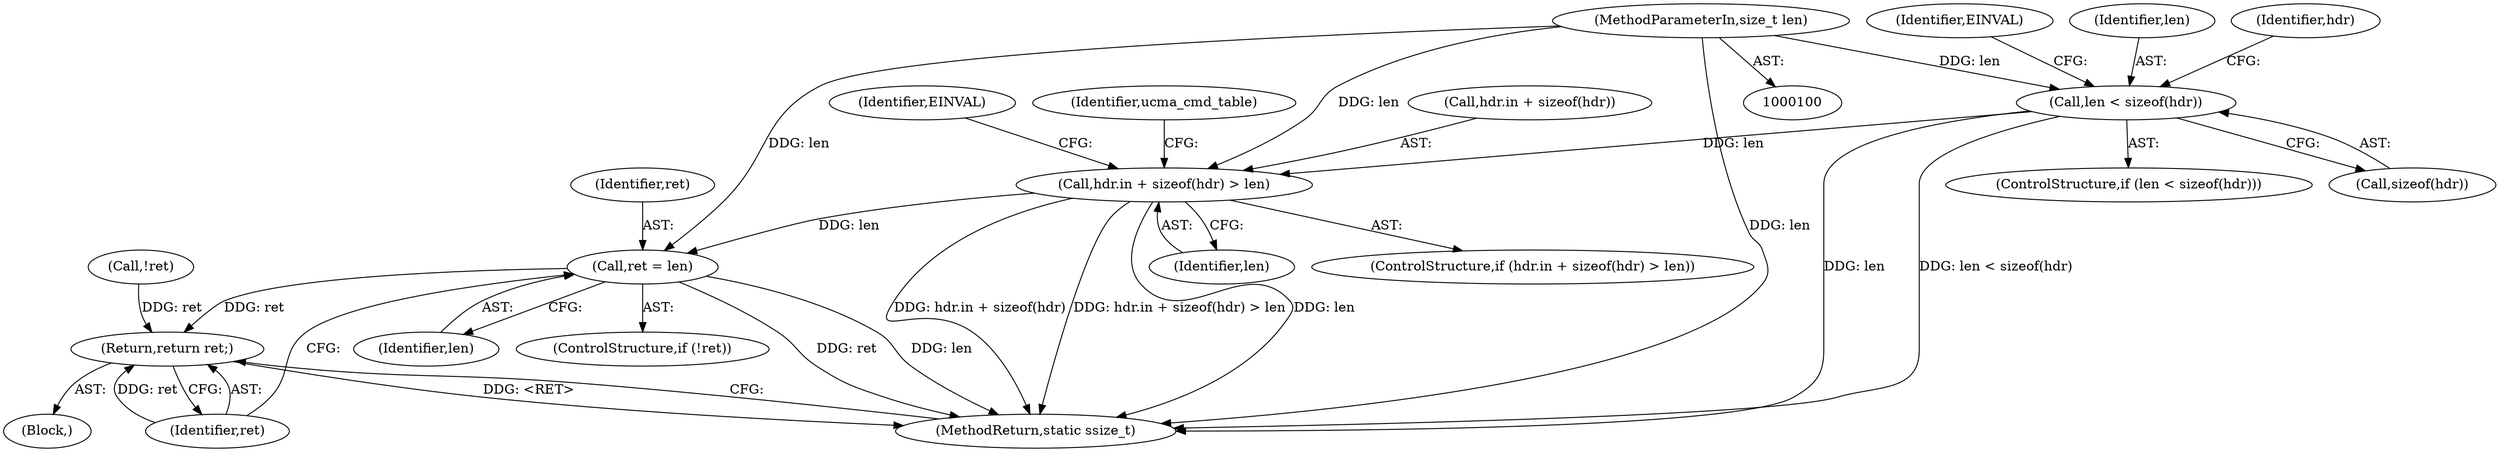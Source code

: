 digraph "0_linux_e6bd18f57aad1a2d1ef40e646d03ed0f2515c9e3_0@API" {
"1000123" [label="(Call,len < sizeof(hdr))"];
"1000103" [label="(MethodParameterIn,size_t len)"];
"1000151" [label="(Call,hdr.in + sizeof(hdr) > len)"];
"1000189" [label="(Call,ret = len)"];
"1000192" [label="(Return,return ret;)"];
"1000158" [label="(Identifier,len)"];
"1000192" [label="(Return,return ret;)"];
"1000187" [label="(Call,!ret)"];
"1000194" [label="(MethodReturn,static ssize_t)"];
"1000190" [label="(Identifier,ret)"];
"1000193" [label="(Identifier,ret)"];
"1000122" [label="(ControlStructure,if (len < sizeof(hdr)))"];
"1000150" [label="(ControlStructure,if (hdr.in + sizeof(hdr) > len))"];
"1000123" [label="(Call,len < sizeof(hdr))"];
"1000191" [label="(Identifier,len)"];
"1000151" [label="(Call,hdr.in + sizeof(hdr) > len)"];
"1000165" [label="(Identifier,ucma_cmd_table)"];
"1000125" [label="(Call,sizeof(hdr))"];
"1000105" [label="(Block,)"];
"1000189" [label="(Call,ret = len)"];
"1000152" [label="(Call,hdr.in + sizeof(hdr))"];
"1000133" [label="(Identifier,hdr)"];
"1000103" [label="(MethodParameterIn,size_t len)"];
"1000161" [label="(Identifier,EINVAL)"];
"1000186" [label="(ControlStructure,if (!ret))"];
"1000129" [label="(Identifier,EINVAL)"];
"1000124" [label="(Identifier,len)"];
"1000123" -> "1000122"  [label="AST: "];
"1000123" -> "1000125"  [label="CFG: "];
"1000124" -> "1000123"  [label="AST: "];
"1000125" -> "1000123"  [label="AST: "];
"1000129" -> "1000123"  [label="CFG: "];
"1000133" -> "1000123"  [label="CFG: "];
"1000123" -> "1000194"  [label="DDG: len < sizeof(hdr)"];
"1000123" -> "1000194"  [label="DDG: len"];
"1000103" -> "1000123"  [label="DDG: len"];
"1000123" -> "1000151"  [label="DDG: len"];
"1000103" -> "1000100"  [label="AST: "];
"1000103" -> "1000194"  [label="DDG: len"];
"1000103" -> "1000151"  [label="DDG: len"];
"1000103" -> "1000189"  [label="DDG: len"];
"1000151" -> "1000150"  [label="AST: "];
"1000151" -> "1000158"  [label="CFG: "];
"1000152" -> "1000151"  [label="AST: "];
"1000158" -> "1000151"  [label="AST: "];
"1000161" -> "1000151"  [label="CFG: "];
"1000165" -> "1000151"  [label="CFG: "];
"1000151" -> "1000194"  [label="DDG: hdr.in + sizeof(hdr)"];
"1000151" -> "1000194"  [label="DDG: hdr.in + sizeof(hdr) > len"];
"1000151" -> "1000194"  [label="DDG: len"];
"1000151" -> "1000189"  [label="DDG: len"];
"1000189" -> "1000186"  [label="AST: "];
"1000189" -> "1000191"  [label="CFG: "];
"1000190" -> "1000189"  [label="AST: "];
"1000191" -> "1000189"  [label="AST: "];
"1000193" -> "1000189"  [label="CFG: "];
"1000189" -> "1000194"  [label="DDG: ret"];
"1000189" -> "1000194"  [label="DDG: len"];
"1000189" -> "1000192"  [label="DDG: ret"];
"1000192" -> "1000105"  [label="AST: "];
"1000192" -> "1000193"  [label="CFG: "];
"1000193" -> "1000192"  [label="AST: "];
"1000194" -> "1000192"  [label="CFG: "];
"1000192" -> "1000194"  [label="DDG: <RET>"];
"1000193" -> "1000192"  [label="DDG: ret"];
"1000187" -> "1000192"  [label="DDG: ret"];
}

